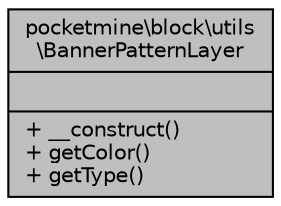 digraph "pocketmine\block\utils\BannerPatternLayer"
{
 // INTERACTIVE_SVG=YES
 // LATEX_PDF_SIZE
  edge [fontname="Helvetica",fontsize="10",labelfontname="Helvetica",labelfontsize="10"];
  node [fontname="Helvetica",fontsize="10",shape=record];
  Node1 [label="{pocketmine\\block\\utils\l\\BannerPatternLayer\n||+ __construct()\l+ getColor()\l+ getType()\l}",height=0.2,width=0.4,color="black", fillcolor="grey75", style="filled", fontcolor="black",tooltip=" "];
}
